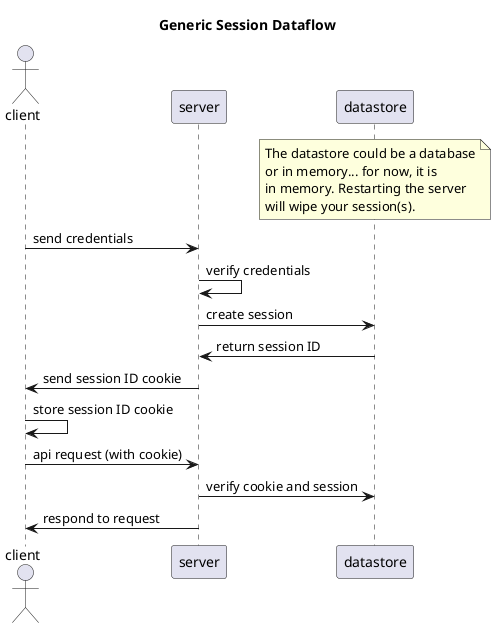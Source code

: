 @startuml session_workflow
title Generic Session Dataflow
actor client
participant server
participant datastore
note over datastore 
The datastore could be a database
or in memory... for now, it is 
in memory. Restarting the server
will wipe your session(s).
end note
client -> server : send credentials
server -> server : verify credentials
server -> datastore : create session
datastore -> server : return session ID
server -> client : send session ID cookie
client -> client : store session ID cookie
client -> server : api request (with cookie)
server -> datastore : verify cookie and session 
server -> client : respond to request
@enduml